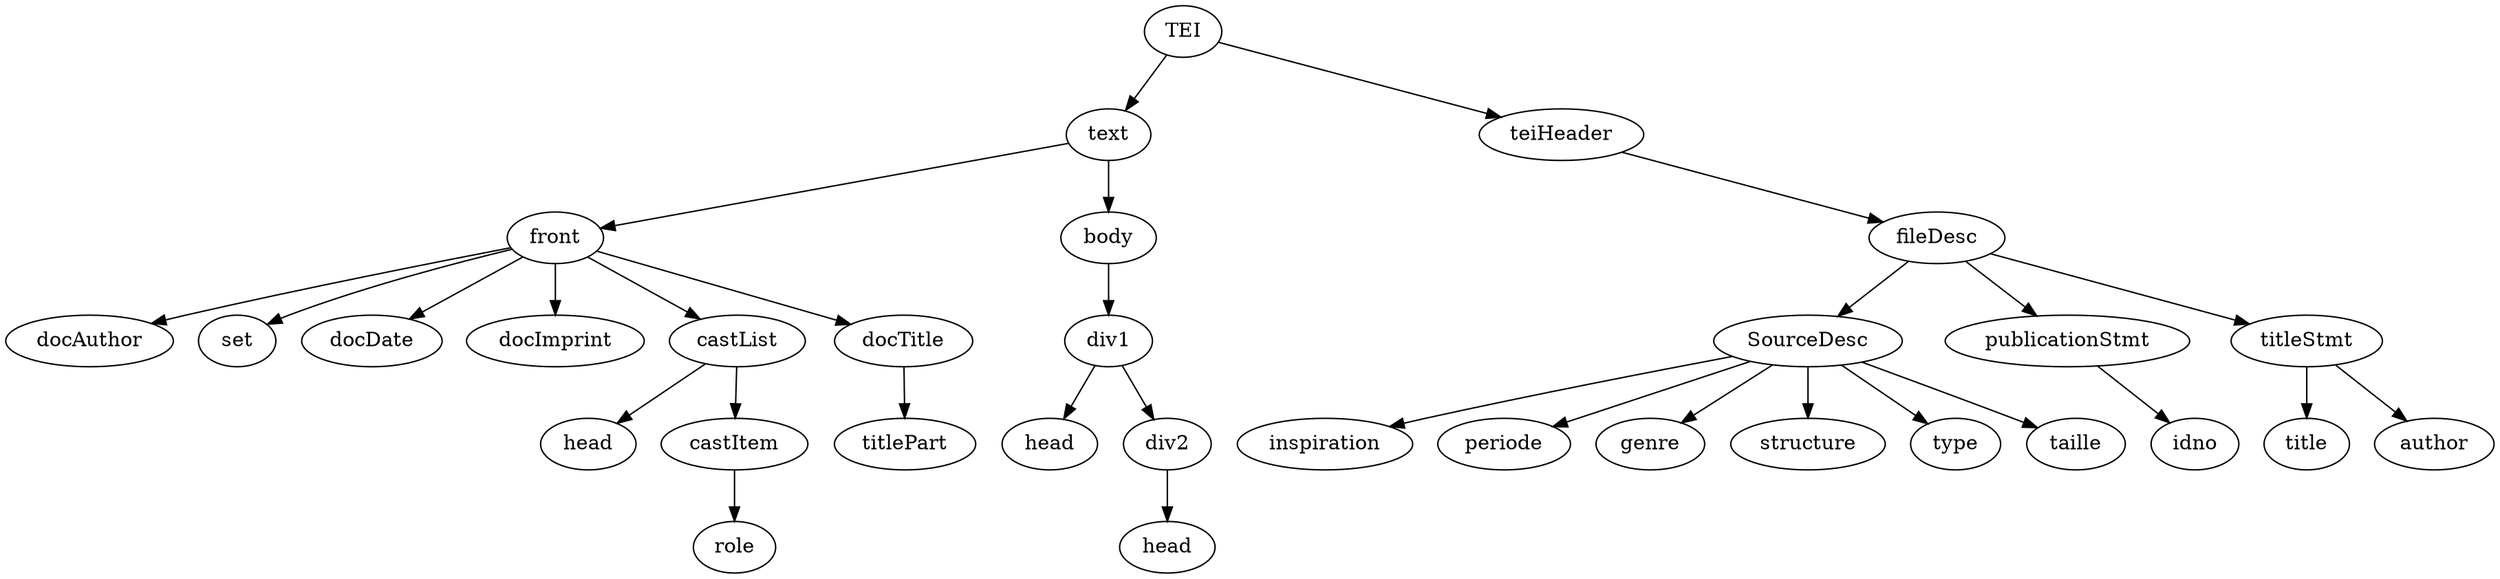 digraph Tree {
	"/TEI/text/front/docAuthor" [label = "docAuthor"];
	"/TEI/teiHeader/fileDesc/SourceDesc" [label = "SourceDesc"];
	"/TEI" [label = "TEI"];
	"/TEI/text/front" [label = "front"];
	"/TEI/teiHeader/fileDesc/publicationStmt" [label = "publicationStmt"];
	"/TEI/text/body/div1/head" [label = "head"];
	"/TEI/text/front/castList/head" [label = "head"];
	"/TEI/text/body/div1/div2" [label = "div2"];
	"/TEI/text/body/div1/div2/head" [label = "head"];
	"/TEI/text/front/set" [label = "set"];
	"/TEI/teiHeader/fileDesc/SourceDesc/inspiration" [label = "inspiration"];
	"/TEI/text/front/docTitle/titlePart" [label = "titlePart"];
	"/TEI/text/front/docDate" [label = "docDate"];
	"/TEI/teiHeader/fileDesc" [label = "fileDesc"];
	"/TEI/teiHeader/fileDesc/SourceDesc/periode" [label = "periode"];
	"/TEI/teiHeader/fileDesc/SourceDesc/genre" [label = "genre"];
	"/TEI/teiHeader/fileDesc/titleStmt" [label = "titleStmt"];
	"/TEI/text" [label = "text"];
	"/TEI/text/body" [label = "body"];
	"/TEI/text/front/castList/castItem" [label = "castItem"];
	"/TEI/teiHeader/fileDesc/titleStmt/title" [label = "title"];
	"/TEI/text/front/docImprint" [label = "docImprint"];
	"/TEI/text/front/castList" [label = "castList"];
	"/TEI/text/front/docTitle" [label = "docTitle"];
	"/TEI/teiHeader" [label = "teiHeader"];
	"/TEI/teiHeader/fileDesc/SourceDesc/structure" [label = "structure"];
	"/TEI/teiHeader/fileDesc/publicationStmt/idno" [label = "idno"];
	"/TEI/teiHeader/fileDesc/SourceDesc/type" [label = "type"];
	"/TEI/teiHeader/fileDesc/titleStmt/author" [label = "author"];
	"/TEI/teiHeader/fileDesc/SourceDesc/taille" [label = "taille"];
	"/TEI/text/front/castList/castItem/role" [label = "role"];
	"/TEI/text/body/div1" [label = "div1"];
	"/TEI/teiHeader/fileDesc/titleStmt" -> "/TEI/teiHeader/fileDesc/titleStmt/title";
	"/TEI/text/front" -> "/TEI/text/front/set";
	"/TEI/text/body/div1" -> "/TEI/text/body/div1/head";
	"/TEI" -> "/TEI/teiHeader";
	"/TEI/text/body" -> "/TEI/text/body/div1";
	"/TEI/text/front/docTitle" -> "/TEI/text/front/docTitle/titlePart";
	"/TEI/teiHeader/fileDesc/titleStmt" -> "/TEI/teiHeader/fileDesc/titleStmt/author";
	"/TEI/text/body/div1/div2" -> "/TEI/text/body/div1/div2/head";
	"/TEI/text/front/castList" -> "/TEI/text/front/castList/castItem";
	"/TEI/teiHeader/fileDesc/SourceDesc" -> "/TEI/teiHeader/fileDesc/SourceDesc/genre";
	"/TEI/text/front" -> "/TEI/text/front/docImprint";
	"/TEI/text/front" -> "/TEI/text/front/docTitle";
	"/TEI/teiHeader/fileDesc" -> "/TEI/teiHeader/fileDesc/titleStmt";
	"/TEI/teiHeader/fileDesc/publicationStmt" -> "/TEI/teiHeader/fileDesc/publicationStmt/idno";
	"/TEI" -> "/TEI/text";
	"/TEI/text/front" -> "/TEI/text/front/castList";
	"/TEI/teiHeader/fileDesc/SourceDesc" -> "/TEI/teiHeader/fileDesc/SourceDesc/taille";
	"/TEI/text" -> "/TEI/text/body";
	"/TEI/teiHeader/fileDesc" -> "/TEI/teiHeader/fileDesc/publicationStmt";
	"/TEI/text/front" -> "/TEI/text/front/docDate";
	"/TEI/text/front/castList/castItem" -> "/TEI/text/front/castList/castItem/role";
	"/TEI/text/body/div1" -> "/TEI/text/body/div1/div2";
	"/TEI/text/front/castList" -> "/TEI/text/front/castList/head";
	"/TEI/teiHeader/fileDesc/SourceDesc" -> "/TEI/teiHeader/fileDesc/SourceDesc/periode";
	"/TEI/teiHeader" -> "/TEI/teiHeader/fileDesc";
	"/TEI/text/front" -> "/TEI/text/front/docAuthor";
	"/TEI/text" -> "/TEI/text/front";
	"/TEI/teiHeader/fileDesc" -> "/TEI/teiHeader/fileDesc/SourceDesc";
	"/TEI/teiHeader/fileDesc/SourceDesc" -> "/TEI/teiHeader/fileDesc/SourceDesc/type";
	"/TEI/teiHeader/fileDesc/SourceDesc" -> "/TEI/teiHeader/fileDesc/SourceDesc/inspiration";
	"/TEI/teiHeader/fileDesc/SourceDesc" -> "/TEI/teiHeader/fileDesc/SourceDesc/structure";
}
